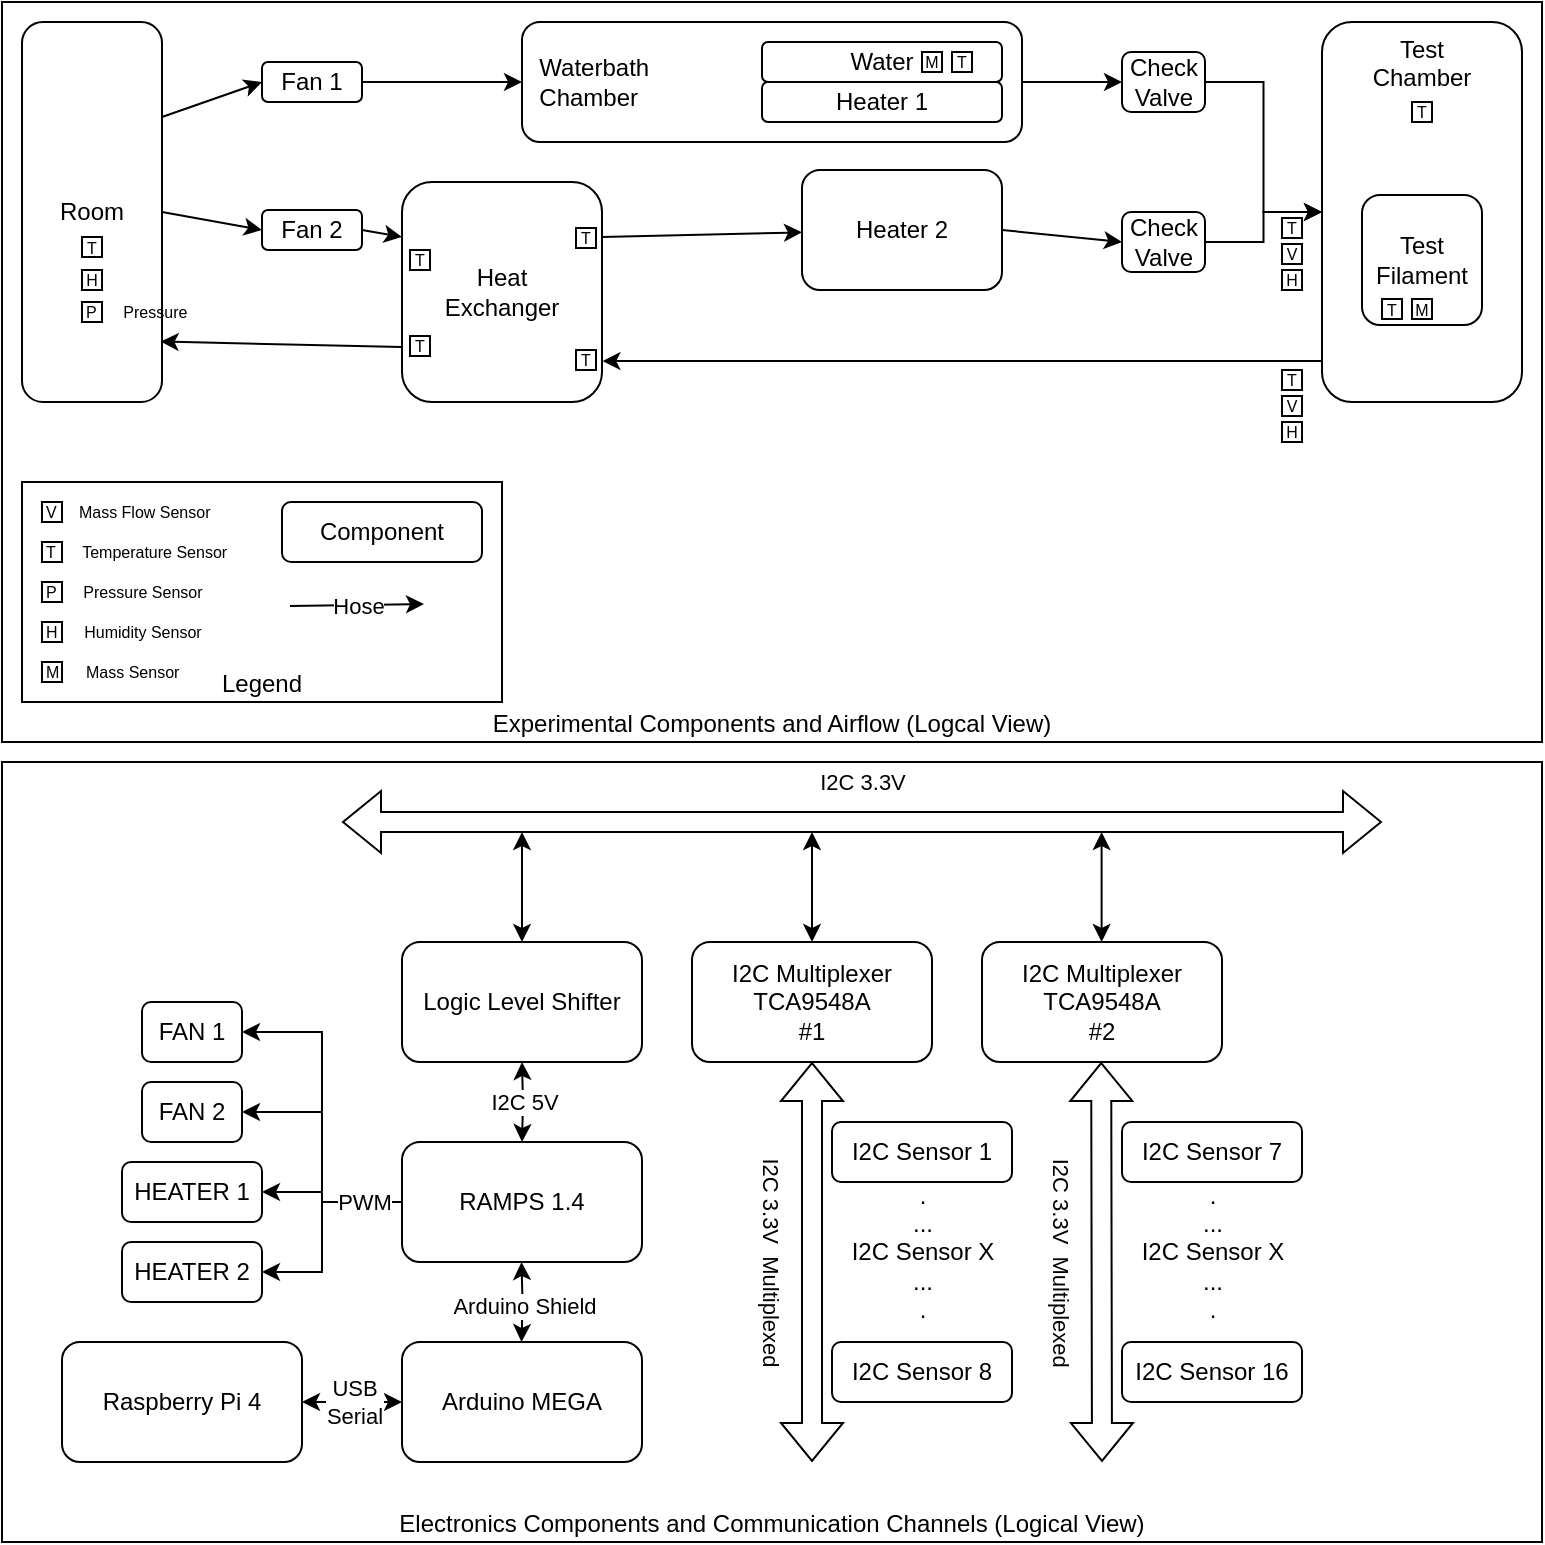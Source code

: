 <mxfile version="24.7.14">
  <diagram name="Components" id="vCxhRKWTA9PYqlN67Y0W">
    <mxGraphModel dx="1097" dy="601" grid="1" gridSize="10" guides="1" tooltips="1" connect="1" arrows="1" fold="1" page="1" pageScale="1" pageWidth="850" pageHeight="1100" math="0" shadow="0">
      <root>
        <mxCell id="0" />
        <mxCell id="1" parent="0" />
        <mxCell id="Z8QAzeyNPwGSRLtVkrzc-39" value="Electronics Components and Communication Channels (Logical View)" style="rounded=0;whiteSpace=wrap;html=1;verticalAlign=bottom;movable=1;resizable=1;rotatable=1;deletable=1;editable=1;locked=0;connectable=1;" vertex="1" parent="1">
          <mxGeometry x="40" y="420" width="770" height="390" as="geometry" />
        </mxCell>
        <mxCell id="lz7oJpl9SEDyM_Up0-1B-29" value="Experimental Components and Airflow (Logcal View)" style="rounded=0;whiteSpace=wrap;html=1;verticalAlign=bottom;movable=1;resizable=1;rotatable=1;deletable=1;editable=1;locked=0;connectable=1;" parent="1" vertex="1">
          <mxGeometry x="40" y="40" width="770" height="370" as="geometry" />
        </mxCell>
        <mxCell id="lz7oJpl9SEDyM_Up0-1B-133" value="Legend" style="rounded=0;whiteSpace=wrap;html=1;verticalAlign=bottom;" parent="1" vertex="1">
          <mxGeometry x="50" y="280" width="240" height="110" as="geometry" />
        </mxCell>
        <mxCell id="lz7oJpl9SEDyM_Up0-1B-123" style="edgeStyle=none;rounded=0;orthogonalLoop=1;jettySize=auto;html=1;exitX=1;exitY=0.25;exitDx=0;exitDy=0;entryX=0;entryY=0.5;entryDx=0;entryDy=0;" parent="1" source="lz7oJpl9SEDyM_Up0-1B-1" target="lz7oJpl9SEDyM_Up0-1B-119" edge="1">
          <mxGeometry relative="1" as="geometry" />
        </mxCell>
        <mxCell id="lz7oJpl9SEDyM_Up0-1B-136" style="edgeStyle=none;rounded=0;orthogonalLoop=1;jettySize=auto;html=1;exitX=1;exitY=0.5;exitDx=0;exitDy=0;entryX=0;entryY=0.5;entryDx=0;entryDy=0;" parent="1" source="lz7oJpl9SEDyM_Up0-1B-1" target="lz7oJpl9SEDyM_Up0-1B-120" edge="1">
          <mxGeometry relative="1" as="geometry" />
        </mxCell>
        <mxCell id="lz7oJpl9SEDyM_Up0-1B-1" value="Room" style="rounded=1;whiteSpace=wrap;html=1;" parent="1" vertex="1">
          <mxGeometry x="50" y="50" width="70" height="190" as="geometry" />
        </mxCell>
        <mxCell id="lz7oJpl9SEDyM_Up0-1B-127" style="edgeStyle=none;rounded=0;orthogonalLoop=1;jettySize=auto;html=1;exitX=1;exitY=0.5;exitDx=0;exitDy=0;entryX=0;entryY=0.5;entryDx=0;entryDy=0;" parent="1" source="lz7oJpl9SEDyM_Up0-1B-2" target="lz7oJpl9SEDyM_Up0-1B-121" edge="1">
          <mxGeometry relative="1" as="geometry" />
        </mxCell>
        <mxCell id="lz7oJpl9SEDyM_Up0-1B-2" value="&amp;nbsp; Waterbath&lt;div&gt;&amp;nbsp; Chamber&lt;/div&gt;" style="rounded=1;whiteSpace=wrap;html=1;verticalAlign=middle;align=left;" parent="1" vertex="1">
          <mxGeometry x="300" y="50" width="250" height="60" as="geometry" />
        </mxCell>
        <mxCell id="lz7oJpl9SEDyM_Up0-1B-14" style="rounded=0;orthogonalLoop=1;jettySize=auto;html=1;exitX=1;exitY=0.25;exitDx=0;exitDy=0;" parent="1" source="lz7oJpl9SEDyM_Up0-1B-3" target="lz7oJpl9SEDyM_Up0-1B-4" edge="1">
          <mxGeometry relative="1" as="geometry" />
        </mxCell>
        <mxCell id="lz7oJpl9SEDyM_Up0-1B-3" value="Heat&lt;div&gt;Exchanger&lt;/div&gt;" style="rounded=1;whiteSpace=wrap;html=1;" parent="1" vertex="1">
          <mxGeometry x="240" y="130" width="100" height="110" as="geometry" />
        </mxCell>
        <mxCell id="lz7oJpl9SEDyM_Up0-1B-128" style="edgeStyle=none;rounded=0;orthogonalLoop=1;jettySize=auto;html=1;exitX=1;exitY=0.5;exitDx=0;exitDy=0;entryX=0;entryY=0.5;entryDx=0;entryDy=0;" parent="1" source="lz7oJpl9SEDyM_Up0-1B-4" target="lz7oJpl9SEDyM_Up0-1B-122" edge="1">
          <mxGeometry relative="1" as="geometry" />
        </mxCell>
        <mxCell id="lz7oJpl9SEDyM_Up0-1B-4" value="Heater 2" style="rounded=1;whiteSpace=wrap;html=1;" parent="1" vertex="1">
          <mxGeometry x="440" y="124" width="100" height="60" as="geometry" />
        </mxCell>
        <mxCell id="lz7oJpl9SEDyM_Up0-1B-5" value="&lt;div style=&quot;&quot;&gt;Test&lt;/div&gt;&lt;div style=&quot;&quot;&gt;Chamber&lt;/div&gt;" style="rounded=1;whiteSpace=wrap;html=1;align=center;verticalAlign=top;" parent="1" vertex="1">
          <mxGeometry x="700" y="50" width="100" height="190" as="geometry" />
        </mxCell>
        <mxCell id="lz7oJpl9SEDyM_Up0-1B-16" style="rounded=0;orthogonalLoop=1;jettySize=auto;html=1;exitX=0.002;exitY=0.892;exitDx=0;exitDy=0;entryX=1.002;entryY=0.814;entryDx=0;entryDy=0;entryPerimeter=0;exitPerimeter=0;" parent="1" source="lz7oJpl9SEDyM_Up0-1B-5" target="lz7oJpl9SEDyM_Up0-1B-3" edge="1">
          <mxGeometry relative="1" as="geometry" />
        </mxCell>
        <mxCell id="lz7oJpl9SEDyM_Up0-1B-17" style="rounded=0;orthogonalLoop=1;jettySize=auto;html=1;exitX=0;exitY=0.75;exitDx=0;exitDy=0;entryX=0.99;entryY=0.841;entryDx=0;entryDy=0;entryPerimeter=0;" parent="1" source="lz7oJpl9SEDyM_Up0-1B-3" target="lz7oJpl9SEDyM_Up0-1B-1" edge="1">
          <mxGeometry relative="1" as="geometry" />
        </mxCell>
        <mxCell id="lz7oJpl9SEDyM_Up0-1B-84" value="V&amp;nbsp; &amp;nbsp; &amp;nbsp;Mass Flow Sensor" style="html=1;aspect=fixed;fontSize=8;align=left;" parent="1" vertex="1">
          <mxGeometry x="60" y="290" width="10" height="10" as="geometry" />
        </mxCell>
        <mxCell id="lz7oJpl9SEDyM_Up0-1B-85" value="T&amp;nbsp; &amp;nbsp; &amp;nbsp; Temperature Sensor" style="html=1;aspect=fixed;fontSize=8;align=left;" parent="1" vertex="1">
          <mxGeometry x="60" y="310" width="10" height="10" as="geometry" />
        </mxCell>
        <mxCell id="lz7oJpl9SEDyM_Up0-1B-86" value="P&amp;nbsp; &amp;nbsp; &amp;nbsp; Pressure Sensor" style="html=1;aspect=fixed;fontSize=8;align=left;" parent="1" vertex="1">
          <mxGeometry x="60" y="330" width="10" height="10" as="geometry" />
        </mxCell>
        <mxCell id="lz7oJpl9SEDyM_Up0-1B-87" value="H&amp;nbsp; &amp;nbsp; &amp;nbsp; Humidity Sensor" style="html=1;aspect=fixed;fontSize=8;align=left;" parent="1" vertex="1">
          <mxGeometry x="60" y="350" width="10" height="10" as="geometry" />
        </mxCell>
        <mxCell id="lz7oJpl9SEDyM_Up0-1B-88" value="M&amp;nbsp; &amp;nbsp; &amp;nbsp; Mass Sensor" style="html=1;aspect=fixed;fontSize=8;align=left;" parent="1" vertex="1">
          <mxGeometry x="60" y="370" width="10" height="10" as="geometry" />
        </mxCell>
        <mxCell id="lz7oJpl9SEDyM_Up0-1B-93" value="T" style="whiteSpace=wrap;html=1;aspect=fixed;fontSize=8;" parent="1" vertex="1">
          <mxGeometry x="80" y="157.5" width="10" height="10" as="geometry" />
        </mxCell>
        <mxCell id="lz7oJpl9SEDyM_Up0-1B-94" value="T" style="whiteSpace=wrap;html=1;aspect=fixed;fontSize=8;" parent="1" vertex="1">
          <mxGeometry x="244" y="207" width="10" height="10" as="geometry" />
        </mxCell>
        <mxCell id="lz7oJpl9SEDyM_Up0-1B-95" value="T" style="whiteSpace=wrap;html=1;aspect=fixed;fontSize=8;" parent="1" vertex="1">
          <mxGeometry x="244" y="164" width="10" height="10" as="geometry" />
        </mxCell>
        <mxCell id="lz7oJpl9SEDyM_Up0-1B-96" value="T" style="whiteSpace=wrap;html=1;aspect=fixed;fontSize=8;" parent="1" vertex="1">
          <mxGeometry x="327" y="214" width="10" height="10" as="geometry" />
        </mxCell>
        <mxCell id="lz7oJpl9SEDyM_Up0-1B-97" value="T" style="whiteSpace=wrap;html=1;aspect=fixed;fontSize=8;" parent="1" vertex="1">
          <mxGeometry x="327" y="153" width="10" height="10" as="geometry" />
        </mxCell>
        <mxCell id="lz7oJpl9SEDyM_Up0-1B-99" value="T" style="whiteSpace=wrap;html=1;aspect=fixed;fontSize=8;" parent="1" vertex="1">
          <mxGeometry x="680" y="148" width="10" height="10" as="geometry" />
        </mxCell>
        <mxCell id="lz7oJpl9SEDyM_Up0-1B-100" value="T" style="whiteSpace=wrap;html=1;aspect=fixed;fontSize=8;" parent="1" vertex="1">
          <mxGeometry x="680" y="224" width="10" height="10" as="geometry" />
        </mxCell>
        <mxCell id="lz7oJpl9SEDyM_Up0-1B-102" value="T" style="whiteSpace=wrap;html=1;aspect=fixed;fontSize=8;" parent="1" vertex="1">
          <mxGeometry x="745" y="90" width="10" height="10" as="geometry" />
        </mxCell>
        <mxCell id="lz7oJpl9SEDyM_Up0-1B-104" value="V" style="whiteSpace=wrap;html=1;aspect=fixed;fontSize=8;" parent="1" vertex="1">
          <mxGeometry x="680" y="237" width="10" height="10" as="geometry" />
        </mxCell>
        <mxCell id="lz7oJpl9SEDyM_Up0-1B-105" value="V" style="whiteSpace=wrap;html=1;aspect=fixed;fontSize=8;" parent="1" vertex="1">
          <mxGeometry x="680" y="161" width="10" height="10" as="geometry" />
        </mxCell>
        <mxCell id="lz7oJpl9SEDyM_Up0-1B-109" value="H" style="whiteSpace=wrap;html=1;aspect=fixed;fontSize=8;" parent="1" vertex="1">
          <mxGeometry x="680" y="174" width="10" height="10" as="geometry" />
        </mxCell>
        <mxCell id="lz7oJpl9SEDyM_Up0-1B-110" value="H" style="whiteSpace=wrap;html=1;aspect=fixed;fontSize=8;" parent="1" vertex="1">
          <mxGeometry x="680" y="250" width="10" height="10" as="geometry" />
        </mxCell>
        <mxCell id="lz7oJpl9SEDyM_Up0-1B-111" value="Water" style="rounded=1;whiteSpace=wrap;html=1;" parent="1" vertex="1">
          <mxGeometry x="420" y="60" width="120" height="20" as="geometry" />
        </mxCell>
        <mxCell id="lz7oJpl9SEDyM_Up0-1B-82" value="M" style="whiteSpace=wrap;html=1;aspect=fixed;fontSize=8;" parent="1" vertex="1">
          <mxGeometry x="500" y="65" width="10" height="10" as="geometry" />
        </mxCell>
        <mxCell id="lz7oJpl9SEDyM_Up0-1B-112" value="Heater 1" style="rounded=1;whiteSpace=wrap;html=1;" parent="1" vertex="1">
          <mxGeometry x="420" y="80" width="120" height="20" as="geometry" />
        </mxCell>
        <mxCell id="lz7oJpl9SEDyM_Up0-1B-113" value="T" style="whiteSpace=wrap;html=1;aspect=fixed;fontSize=8;" parent="1" vertex="1">
          <mxGeometry x="515" y="65" width="10" height="10" as="geometry" />
        </mxCell>
        <mxCell id="lz7oJpl9SEDyM_Up0-1B-115" value="H" style="whiteSpace=wrap;html=1;aspect=fixed;fontSize=8;" parent="1" vertex="1">
          <mxGeometry x="80" y="174" width="10" height="10" as="geometry" />
        </mxCell>
        <mxCell id="lz7oJpl9SEDyM_Up0-1B-116" value="P&amp;nbsp; &amp;nbsp; &amp;nbsp; Pressure" style="html=1;aspect=fixed;fontSize=8;align=left;" parent="1" vertex="1">
          <mxGeometry x="80" y="190" width="10" height="10" as="geometry" />
        </mxCell>
        <mxCell id="lz7oJpl9SEDyM_Up0-1B-117" value="Test Filament" style="rounded=1;whiteSpace=wrap;html=1;" parent="1" vertex="1">
          <mxGeometry x="720" y="136.5" width="60" height="65" as="geometry" />
        </mxCell>
        <mxCell id="lz7oJpl9SEDyM_Up0-1B-101" value="T" style="whiteSpace=wrap;html=1;aspect=fixed;fontSize=8;" parent="1" vertex="1">
          <mxGeometry x="730" y="188.5" width="10" height="10" as="geometry" />
        </mxCell>
        <mxCell id="lz7oJpl9SEDyM_Up0-1B-83" value="M" style="whiteSpace=wrap;html=1;aspect=fixed;fontSize=8;" parent="1" vertex="1">
          <mxGeometry x="745" y="188.5" width="10" height="10" as="geometry" />
        </mxCell>
        <mxCell id="lz7oJpl9SEDyM_Up0-1B-124" style="edgeStyle=none;rounded=0;orthogonalLoop=1;jettySize=auto;html=1;exitX=1;exitY=0.5;exitDx=0;exitDy=0;entryX=0;entryY=0.5;entryDx=0;entryDy=0;" parent="1" source="lz7oJpl9SEDyM_Up0-1B-119" target="lz7oJpl9SEDyM_Up0-1B-2" edge="1">
          <mxGeometry relative="1" as="geometry" />
        </mxCell>
        <mxCell id="lz7oJpl9SEDyM_Up0-1B-119" value="Fan 1" style="rounded=1;whiteSpace=wrap;html=1;" parent="1" vertex="1">
          <mxGeometry x="170" y="70" width="50" height="20" as="geometry" />
        </mxCell>
        <mxCell id="lz7oJpl9SEDyM_Up0-1B-137" style="edgeStyle=none;rounded=0;orthogonalLoop=1;jettySize=auto;html=1;exitX=1;exitY=0.5;exitDx=0;exitDy=0;entryX=0;entryY=0.25;entryDx=0;entryDy=0;" parent="1" source="lz7oJpl9SEDyM_Up0-1B-120" target="lz7oJpl9SEDyM_Up0-1B-3" edge="1">
          <mxGeometry relative="1" as="geometry" />
        </mxCell>
        <mxCell id="lz7oJpl9SEDyM_Up0-1B-120" value="Fan 2" style="rounded=1;whiteSpace=wrap;html=1;" parent="1" vertex="1">
          <mxGeometry x="170" y="144" width="50" height="20" as="geometry" />
        </mxCell>
        <mxCell id="lz7oJpl9SEDyM_Up0-1B-129" style="edgeStyle=orthogonalEdgeStyle;rounded=0;orthogonalLoop=1;jettySize=auto;html=1;exitX=1;exitY=0.5;exitDx=0;exitDy=0;entryX=0;entryY=0.5;entryDx=0;entryDy=0;" parent="1" source="lz7oJpl9SEDyM_Up0-1B-121" target="lz7oJpl9SEDyM_Up0-1B-5" edge="1">
          <mxGeometry relative="1" as="geometry" />
        </mxCell>
        <mxCell id="lz7oJpl9SEDyM_Up0-1B-121" value="Check&lt;div&gt;Valve&lt;/div&gt;" style="rounded=1;whiteSpace=wrap;html=1;" parent="1" vertex="1">
          <mxGeometry x="600" y="65" width="41.5" height="30" as="geometry" />
        </mxCell>
        <mxCell id="lz7oJpl9SEDyM_Up0-1B-130" style="edgeStyle=orthogonalEdgeStyle;rounded=0;orthogonalLoop=1;jettySize=auto;html=1;exitX=1;exitY=0.5;exitDx=0;exitDy=0;entryX=0;entryY=0.5;entryDx=0;entryDy=0;" parent="1" source="lz7oJpl9SEDyM_Up0-1B-122" target="lz7oJpl9SEDyM_Up0-1B-5" edge="1">
          <mxGeometry relative="1" as="geometry">
            <mxPoint x="680" y="170" as="targetPoint" />
          </mxGeometry>
        </mxCell>
        <mxCell id="lz7oJpl9SEDyM_Up0-1B-122" value="Check&lt;div&gt;Valve&lt;/div&gt;" style="rounded=1;whiteSpace=wrap;html=1;" parent="1" vertex="1">
          <mxGeometry x="600" y="145" width="41.5" height="30" as="geometry" />
        </mxCell>
        <mxCell id="lz7oJpl9SEDyM_Up0-1B-131" value="Component" style="rounded=1;whiteSpace=wrap;html=1;" parent="1" vertex="1">
          <mxGeometry x="180" y="290" width="100" height="30" as="geometry" />
        </mxCell>
        <mxCell id="lz7oJpl9SEDyM_Up0-1B-134" value="" style="endArrow=classic;html=1;rounded=0;" parent="1" edge="1">
          <mxGeometry width="50" height="50" relative="1" as="geometry">
            <mxPoint x="184" y="342" as="sourcePoint" />
            <mxPoint x="251" y="341" as="targetPoint" />
          </mxGeometry>
        </mxCell>
        <mxCell id="lz7oJpl9SEDyM_Up0-1B-135" value="Hose" style="edgeLabel;html=1;align=center;verticalAlign=middle;resizable=0;points=[];" parent="lz7oJpl9SEDyM_Up0-1B-134" vertex="1" connectable="0">
          <mxGeometry x="0.411" y="-2" relative="1" as="geometry">
            <mxPoint x="-14" y="-2" as="offset" />
          </mxGeometry>
        </mxCell>
        <mxCell id="Z8QAzeyNPwGSRLtVkrzc-1" value="Arduino MEGA" style="rounded=1;whiteSpace=wrap;html=1;" vertex="1" parent="1">
          <mxGeometry x="240" y="710" width="120" height="60" as="geometry" />
        </mxCell>
        <mxCell id="Z8QAzeyNPwGSRLtVkrzc-44" style="edgeStyle=orthogonalEdgeStyle;rounded=0;orthogonalLoop=1;jettySize=auto;html=1;exitX=0;exitY=0.5;exitDx=0;exitDy=0;entryX=1;entryY=0.5;entryDx=0;entryDy=0;" edge="1" parent="1" source="Z8QAzeyNPwGSRLtVkrzc-2" target="Z8QAzeyNPwGSRLtVkrzc-40">
          <mxGeometry relative="1" as="geometry" />
        </mxCell>
        <mxCell id="Z8QAzeyNPwGSRLtVkrzc-45" style="edgeStyle=orthogonalEdgeStyle;rounded=0;orthogonalLoop=1;jettySize=auto;html=1;exitX=0;exitY=0.5;exitDx=0;exitDy=0;entryX=1;entryY=0.5;entryDx=0;entryDy=0;" edge="1" parent="1" source="Z8QAzeyNPwGSRLtVkrzc-2" target="Z8QAzeyNPwGSRLtVkrzc-41">
          <mxGeometry relative="1" as="geometry" />
        </mxCell>
        <mxCell id="Z8QAzeyNPwGSRLtVkrzc-46" style="edgeStyle=orthogonalEdgeStyle;rounded=0;orthogonalLoop=1;jettySize=auto;html=1;exitX=0;exitY=0.5;exitDx=0;exitDy=0;entryX=1;entryY=0.5;entryDx=0;entryDy=0;" edge="1" parent="1" source="Z8QAzeyNPwGSRLtVkrzc-2" target="Z8QAzeyNPwGSRLtVkrzc-42">
          <mxGeometry relative="1" as="geometry">
            <Array as="points">
              <mxPoint x="200" y="640" />
              <mxPoint x="200" y="635" />
            </Array>
          </mxGeometry>
        </mxCell>
        <mxCell id="Z8QAzeyNPwGSRLtVkrzc-47" style="edgeStyle=orthogonalEdgeStyle;rounded=0;orthogonalLoop=1;jettySize=auto;html=1;exitX=0;exitY=0.5;exitDx=0;exitDy=0;entryX=1;entryY=0.5;entryDx=0;entryDy=0;" edge="1" parent="1" source="Z8QAzeyNPwGSRLtVkrzc-2" target="Z8QAzeyNPwGSRLtVkrzc-43">
          <mxGeometry relative="1" as="geometry">
            <Array as="points">
              <mxPoint x="200" y="640" />
              <mxPoint x="200" y="675" />
            </Array>
          </mxGeometry>
        </mxCell>
        <mxCell id="Z8QAzeyNPwGSRLtVkrzc-48" value="PWM" style="edgeLabel;html=1;align=center;verticalAlign=middle;resizable=0;points=[];" vertex="1" connectable="0" parent="Z8QAzeyNPwGSRLtVkrzc-47">
          <mxGeometry x="-0.704" y="-1" relative="1" as="geometry">
            <mxPoint x="-4" y="1" as="offset" />
          </mxGeometry>
        </mxCell>
        <mxCell id="Z8QAzeyNPwGSRLtVkrzc-2" value="RAMPS 1.4" style="rounded=1;whiteSpace=wrap;html=1;" vertex="1" parent="1">
          <mxGeometry x="240" y="610" width="120" height="60" as="geometry" />
        </mxCell>
        <mxCell id="Z8QAzeyNPwGSRLtVkrzc-3" value="I2C Multiplexer&lt;div&gt;TCA9548A&lt;div&gt;#1&lt;/div&gt;&lt;/div&gt;" style="rounded=1;whiteSpace=wrap;html=1;" vertex="1" parent="1">
          <mxGeometry x="385" y="510" width="120" height="60" as="geometry" />
        </mxCell>
        <mxCell id="Z8QAzeyNPwGSRLtVkrzc-4" value="I2C Multiplexer&lt;div&gt;TCA9548A&lt;div&gt;#2&lt;/div&gt;&lt;/div&gt;" style="rounded=1;whiteSpace=wrap;html=1;" vertex="1" parent="1">
          <mxGeometry x="530" y="510" width="120" height="60" as="geometry" />
        </mxCell>
        <mxCell id="Z8QAzeyNPwGSRLtVkrzc-17" style="edgeStyle=orthogonalEdgeStyle;rounded=0;orthogonalLoop=1;jettySize=auto;html=1;startArrow=classic;startFill=1;" edge="1" parent="1" source="Z8QAzeyNPwGSRLtVkrzc-5">
          <mxGeometry relative="1" as="geometry">
            <mxPoint x="300" y="455" as="targetPoint" />
          </mxGeometry>
        </mxCell>
        <mxCell id="Z8QAzeyNPwGSRLtVkrzc-5" value="Logic Level Shifter" style="rounded=1;whiteSpace=wrap;html=1;" vertex="1" parent="1">
          <mxGeometry x="240" y="510" width="120" height="60" as="geometry" />
        </mxCell>
        <mxCell id="Z8QAzeyNPwGSRLtVkrzc-6" value="" style="shape=flexArrow;endArrow=classic;html=1;rounded=0;startArrow=block;" edge="1" parent="1">
          <mxGeometry width="50" height="50" relative="1" as="geometry">
            <mxPoint x="210" y="450" as="sourcePoint" />
            <mxPoint x="730" y="450" as="targetPoint" />
          </mxGeometry>
        </mxCell>
        <mxCell id="Z8QAzeyNPwGSRLtVkrzc-7" value="I2C 3.3V" style="edgeLabel;html=1;align=center;verticalAlign=middle;resizable=0;points=[];" vertex="1" connectable="0" parent="Z8QAzeyNPwGSRLtVkrzc-6">
          <mxGeometry x="0.337" y="-1" relative="1" as="geometry">
            <mxPoint x="-88" y="-21" as="offset" />
          </mxGeometry>
        </mxCell>
        <mxCell id="Z8QAzeyNPwGSRLtVkrzc-18" style="edgeStyle=orthogonalEdgeStyle;rounded=0;orthogonalLoop=1;jettySize=auto;html=1;startArrow=classic;startFill=1;" edge="1" parent="1">
          <mxGeometry relative="1" as="geometry">
            <mxPoint x="445" y="455" as="targetPoint" />
            <mxPoint x="445" y="510" as="sourcePoint" />
          </mxGeometry>
        </mxCell>
        <mxCell id="Z8QAzeyNPwGSRLtVkrzc-19" style="edgeStyle=orthogonalEdgeStyle;rounded=0;orthogonalLoop=1;jettySize=auto;html=1;startArrow=classic;startFill=1;" edge="1" parent="1">
          <mxGeometry relative="1" as="geometry">
            <mxPoint x="589.8" y="455" as="targetPoint" />
            <mxPoint x="589.8" y="510" as="sourcePoint" />
          </mxGeometry>
        </mxCell>
        <mxCell id="Z8QAzeyNPwGSRLtVkrzc-20" style="edgeStyle=orthogonalEdgeStyle;rounded=0;orthogonalLoop=1;jettySize=auto;html=1;startArrow=classic;startFill=1;" edge="1" parent="1">
          <mxGeometry relative="1" as="geometry">
            <mxPoint x="300" y="570" as="targetPoint" />
            <mxPoint x="300" y="610" as="sourcePoint" />
          </mxGeometry>
        </mxCell>
        <mxCell id="Z8QAzeyNPwGSRLtVkrzc-23" value="I2C 5V" style="edgeLabel;html=1;align=center;verticalAlign=middle;resizable=0;points=[];" vertex="1" connectable="0" parent="Z8QAzeyNPwGSRLtVkrzc-20">
          <mxGeometry x="-0.247" relative="1" as="geometry">
            <mxPoint y="-4" as="offset" />
          </mxGeometry>
        </mxCell>
        <mxCell id="Z8QAzeyNPwGSRLtVkrzc-21" style="edgeStyle=orthogonalEdgeStyle;rounded=0;orthogonalLoop=1;jettySize=auto;html=1;startArrow=classic;startFill=1;" edge="1" parent="1">
          <mxGeometry relative="1" as="geometry">
            <mxPoint x="299.75" y="670" as="targetPoint" />
            <mxPoint x="299.75" y="710" as="sourcePoint" />
          </mxGeometry>
        </mxCell>
        <mxCell id="Z8QAzeyNPwGSRLtVkrzc-22" value="Arduino Shield" style="edgeLabel;html=1;align=center;verticalAlign=middle;resizable=0;points=[];" vertex="1" connectable="0" parent="Z8QAzeyNPwGSRLtVkrzc-21">
          <mxGeometry x="-0.135" y="-1" relative="1" as="geometry">
            <mxPoint as="offset" />
          </mxGeometry>
        </mxCell>
        <mxCell id="Z8QAzeyNPwGSRLtVkrzc-24" value="" style="shape=flexArrow;endArrow=classic;html=1;rounded=0;startArrow=block;" edge="1" parent="1">
          <mxGeometry width="50" height="50" relative="1" as="geometry">
            <mxPoint x="445" y="570" as="sourcePoint" />
            <mxPoint x="445" y="770" as="targetPoint" />
          </mxGeometry>
        </mxCell>
        <mxCell id="Z8QAzeyNPwGSRLtVkrzc-25" value="I2C 3.3V&amp;nbsp; Multiplexed" style="edgeLabel;html=1;align=center;verticalAlign=middle;resizable=0;points=[];rotation=90;" vertex="1" connectable="0" parent="Z8QAzeyNPwGSRLtVkrzc-24">
          <mxGeometry x="0.337" y="-1" relative="1" as="geometry">
            <mxPoint x="-19" y="-34" as="offset" />
          </mxGeometry>
        </mxCell>
        <mxCell id="Z8QAzeyNPwGSRLtVkrzc-26" value="" style="shape=flexArrow;endArrow=classic;html=1;rounded=0;startArrow=block;" edge="1" parent="1">
          <mxGeometry width="50" height="50" relative="1" as="geometry">
            <mxPoint x="589.6" y="570" as="sourcePoint" />
            <mxPoint x="590" y="770" as="targetPoint" />
          </mxGeometry>
        </mxCell>
        <mxCell id="Z8QAzeyNPwGSRLtVkrzc-27" value="I2C 3.3V&amp;nbsp; Multiplexed" style="edgeLabel;html=1;align=center;verticalAlign=middle;resizable=0;points=[];rotation=90;" vertex="1" connectable="0" parent="Z8QAzeyNPwGSRLtVkrzc-26">
          <mxGeometry x="0.337" y="-1" relative="1" as="geometry">
            <mxPoint x="-19" y="-34" as="offset" />
          </mxGeometry>
        </mxCell>
        <mxCell id="Z8QAzeyNPwGSRLtVkrzc-28" value="I2C Sensor 1" style="rounded=1;whiteSpace=wrap;html=1;" vertex="1" parent="1">
          <mxGeometry x="455" y="600" width="90" height="30" as="geometry" />
        </mxCell>
        <mxCell id="Z8QAzeyNPwGSRLtVkrzc-30" value="I2C Sensor 8" style="rounded=1;whiteSpace=wrap;html=1;" vertex="1" parent="1">
          <mxGeometry x="455" y="710" width="90" height="30" as="geometry" />
        </mxCell>
        <mxCell id="Z8QAzeyNPwGSRLtVkrzc-32" value="I2C Sensor 7" style="rounded=1;whiteSpace=wrap;html=1;" vertex="1" parent="1">
          <mxGeometry x="600" y="600" width="90" height="30" as="geometry" />
        </mxCell>
        <mxCell id="Z8QAzeyNPwGSRLtVkrzc-34" value="I2C Sensor 16" style="rounded=1;whiteSpace=wrap;html=1;" vertex="1" parent="1">
          <mxGeometry x="600" y="710" width="90" height="30" as="geometry" />
        </mxCell>
        <mxCell id="Z8QAzeyNPwGSRLtVkrzc-35" value="Raspberry Pi 4" style="rounded=1;whiteSpace=wrap;html=1;" vertex="1" parent="1">
          <mxGeometry x="70" y="710" width="120" height="60" as="geometry" />
        </mxCell>
        <mxCell id="Z8QAzeyNPwGSRLtVkrzc-36" style="edgeStyle=orthogonalEdgeStyle;rounded=0;orthogonalLoop=1;jettySize=auto;html=1;startArrow=classic;startFill=1;entryX=1;entryY=0.5;entryDx=0;entryDy=0;exitX=0;exitY=0.5;exitDx=0;exitDy=0;" edge="1" parent="1" source="Z8QAzeyNPwGSRLtVkrzc-1" target="Z8QAzeyNPwGSRLtVkrzc-35">
          <mxGeometry relative="1" as="geometry">
            <mxPoint x="200" y="680" as="targetPoint" />
            <mxPoint x="230" y="690" as="sourcePoint" />
          </mxGeometry>
        </mxCell>
        <mxCell id="Z8QAzeyNPwGSRLtVkrzc-37" value="USB&lt;div&gt;Serial&lt;/div&gt;" style="edgeLabel;html=1;align=center;verticalAlign=middle;resizable=0;points=[];" vertex="1" connectable="0" parent="Z8QAzeyNPwGSRLtVkrzc-36">
          <mxGeometry x="-0.135" y="-1" relative="1" as="geometry">
            <mxPoint x="-3" y="1" as="offset" />
          </mxGeometry>
        </mxCell>
        <mxCell id="Z8QAzeyNPwGSRLtVkrzc-40" value="FAN 1" style="rounded=1;whiteSpace=wrap;html=1;" vertex="1" parent="1">
          <mxGeometry x="110" y="540" width="50" height="30" as="geometry" />
        </mxCell>
        <mxCell id="Z8QAzeyNPwGSRLtVkrzc-41" value="FAN 2" style="rounded=1;whiteSpace=wrap;html=1;" vertex="1" parent="1">
          <mxGeometry x="110" y="580" width="50" height="30" as="geometry" />
        </mxCell>
        <mxCell id="Z8QAzeyNPwGSRLtVkrzc-42" value="HEATER 1" style="rounded=1;whiteSpace=wrap;html=1;" vertex="1" parent="1">
          <mxGeometry x="100" y="620" width="70" height="30" as="geometry" />
        </mxCell>
        <mxCell id="Z8QAzeyNPwGSRLtVkrzc-43" value="HEATER 2" style="rounded=1;whiteSpace=wrap;html=1;" vertex="1" parent="1">
          <mxGeometry x="100" y="660" width="70" height="30" as="geometry" />
        </mxCell>
        <mxCell id="Z8QAzeyNPwGSRLtVkrzc-49" value="&lt;div&gt;.&lt;/div&gt;&lt;div&gt;...&lt;/div&gt;I2C Sensor X&lt;div&gt;...&lt;/div&gt;&lt;div&gt;&lt;span style=&quot;background-color: initial;&quot;&gt;.&lt;/span&gt;&lt;/div&gt;" style="text;html=1;align=center;verticalAlign=middle;resizable=0;points=[];autosize=1;strokeColor=none;fillColor=none;" vertex="1" parent="1">
          <mxGeometry x="455" y="620" width="90" height="90" as="geometry" />
        </mxCell>
        <mxCell id="Z8QAzeyNPwGSRLtVkrzc-51" value="&lt;div&gt;.&lt;/div&gt;&lt;div&gt;...&lt;/div&gt;I2C Sensor X&lt;div&gt;...&lt;/div&gt;&lt;div&gt;&lt;span style=&quot;background-color: initial;&quot;&gt;.&lt;/span&gt;&lt;/div&gt;" style="text;html=1;align=center;verticalAlign=middle;resizable=0;points=[];autosize=1;strokeColor=none;fillColor=none;" vertex="1" parent="1">
          <mxGeometry x="600" y="620" width="90" height="90" as="geometry" />
        </mxCell>
      </root>
    </mxGraphModel>
  </diagram>
</mxfile>
